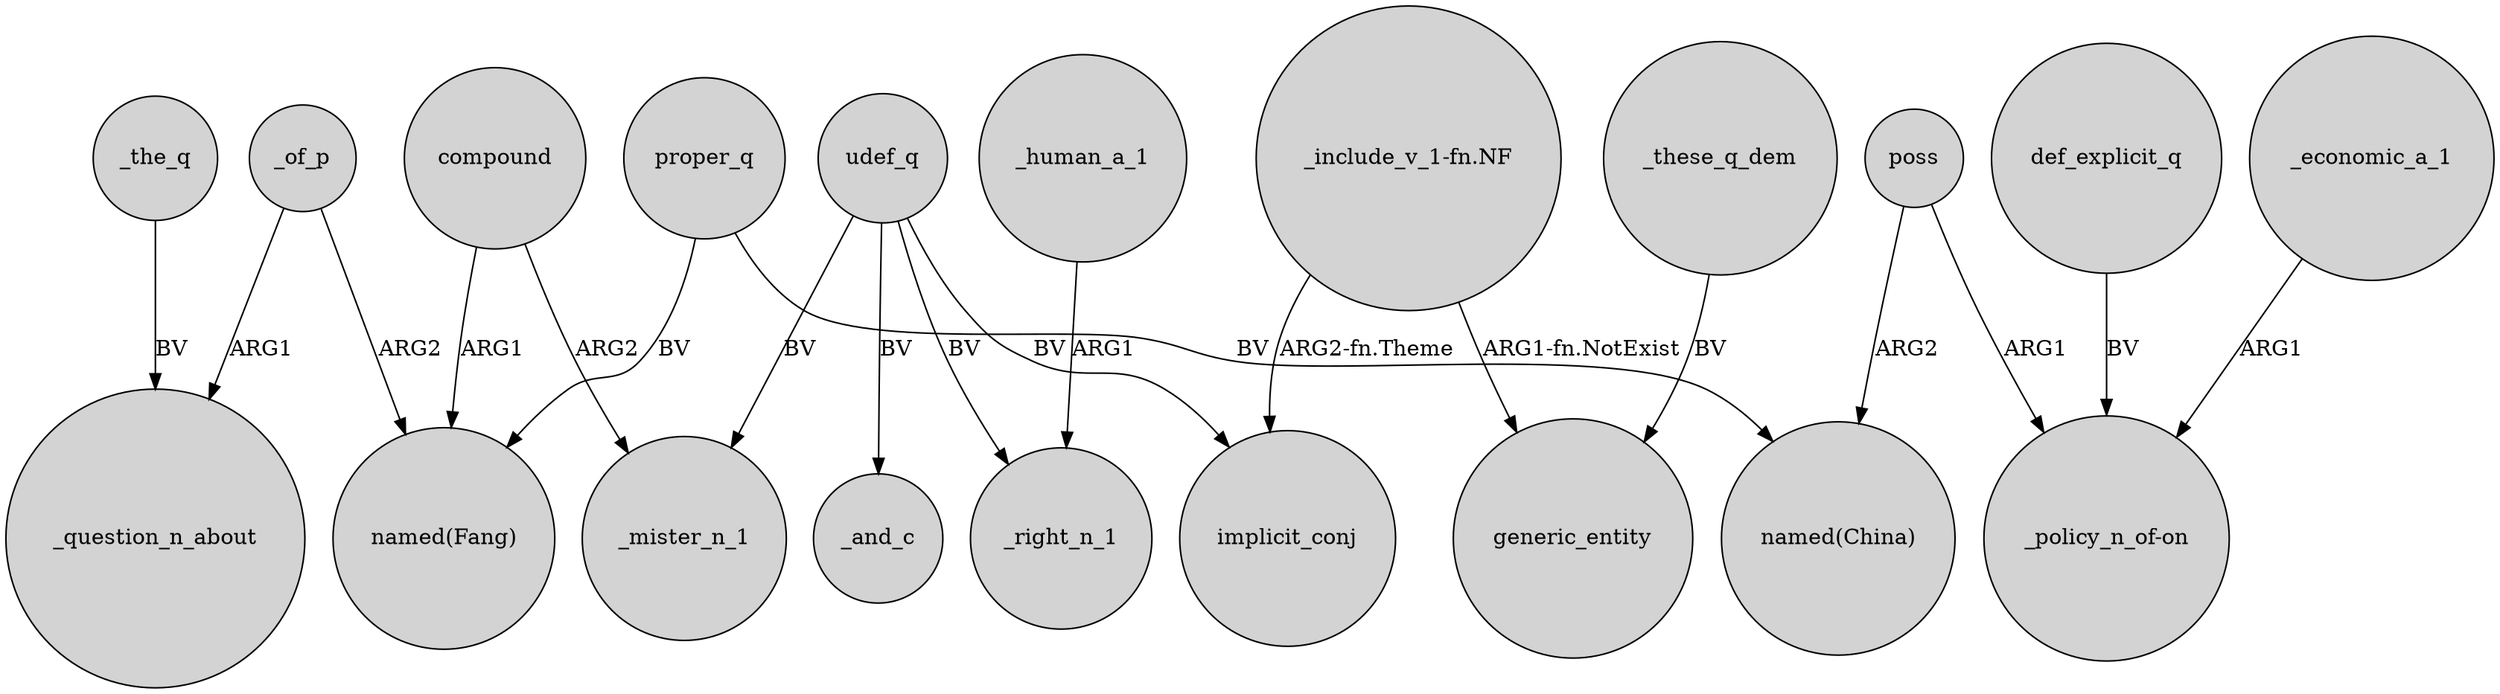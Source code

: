 digraph {
	node [shape=circle style=filled]
	proper_q -> "named(Fang)" [label=BV]
	_these_q_dem -> generic_entity [label=BV]
	compound -> _mister_n_1 [label=ARG2]
	udef_q -> _mister_n_1 [label=BV]
	_human_a_1 -> _right_n_1 [label=ARG1]
	poss -> "_policy_n_of-on" [label=ARG1]
	_of_p -> "named(Fang)" [label=ARG2]
	udef_q -> implicit_conj [label=BV]
	def_explicit_q -> "_policy_n_of-on" [label=BV]
	poss -> "named(China)" [label=ARG2]
	"_include_v_1-fn.NF" -> implicit_conj [label="ARG2-fn.Theme"]
	udef_q -> _right_n_1 [label=BV]
	"_include_v_1-fn.NF" -> generic_entity [label="ARG1-fn.NotExist"]
	_of_p -> _question_n_about [label=ARG1]
	proper_q -> "named(China)" [label=BV]
	_economic_a_1 -> "_policy_n_of-on" [label=ARG1]
	compound -> "named(Fang)" [label=ARG1]
	udef_q -> _and_c [label=BV]
	_the_q -> _question_n_about [label=BV]
}
